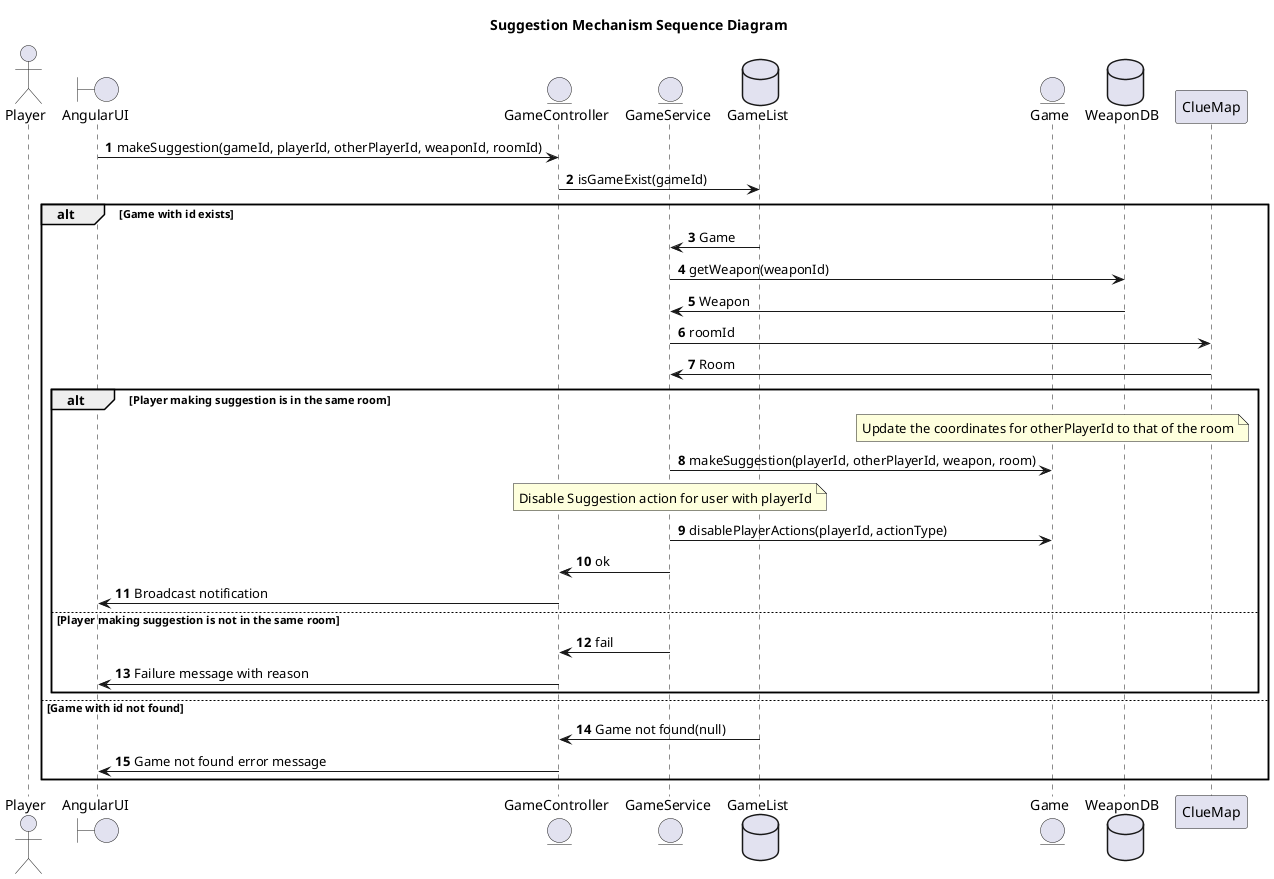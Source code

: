 @startuml
'https://plantuml.com/sequence-diagram

title Suggestion Mechanism Sequence Diagram

autonumber
actor Player
boundary AngularUI
entity GameController
entity GameService
database GameList
AngularUI -> GameController: makeSuggestion(gameId, playerId, otherPlayerId, weaponId, roomId)
GameController -> GameList: isGameExist(gameId)
entity Game
database WeaponDB

alt Game with id exists
    GameList -> GameService: Game
    GameService -> WeaponDB: getWeapon(weaponId)
    WeaponDB -> GameService: Weapon
    GameService -> ClueMap: roomId
    ClueMap -> GameService: Room
    alt Player making suggestion is in the same room
        note over Game: Update the coordinates for otherPlayerId to that of the room
        GameService -> Game: makeSuggestion(playerId, otherPlayerId, weapon, room)
        note over GameService: Disable Suggestion action for user with playerId
        GameService -> Game: disablePlayerActions(playerId, actionType)
        GameService -> GameController: ok
        GameController -> AngularUI: Broadcast notification
    else Player making suggestion is not in the same room
        GameService -> GameController: fail
        GameController -> AngularUI: Failure message with reason
    end

else Game with id not found
    GameList -> GameController: Game not found(null)
    GameController -> AngularUI: Game not found error message
end
@enduml